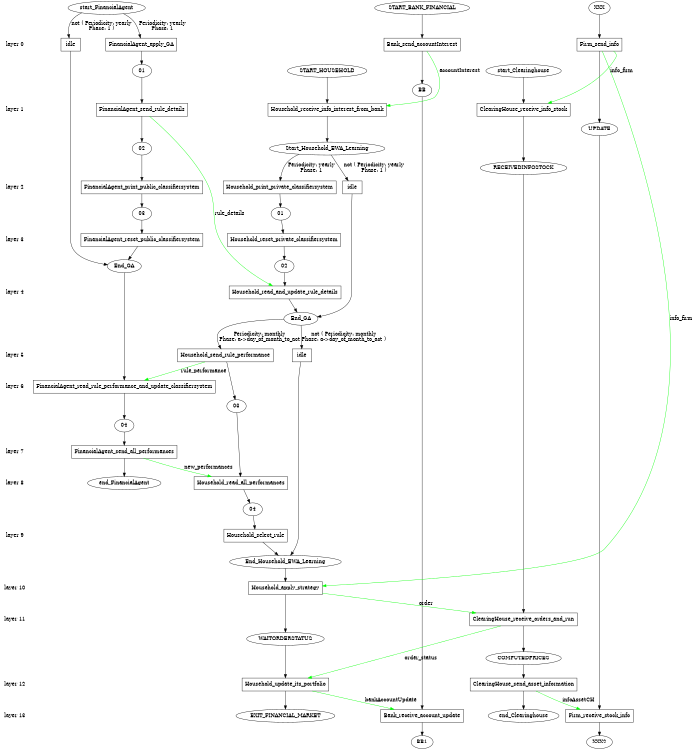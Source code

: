 digraph state_graph {
	rankdir=TB;
	size="8,5;"
	layer_0 [shape=plaintext, label="layer 0"];
	layer_1 [shape=plaintext, label="layer 1"];
	layer_0 -> layer_1 [style=invis];
	layer_2 [shape=plaintext, label="layer 2"];
	layer_1 -> layer_2 [style=invis];
	layer_3 [shape=plaintext, label="layer 3"];
	layer_2 -> layer_3 [style=invis];
	layer_4 [shape=plaintext, label="layer 4"];
	layer_3 -> layer_4 [style=invis];
	layer_5 [shape=plaintext, label="layer 5"];
	layer_4 -> layer_5 [style=invis];
	layer_6 [shape=plaintext, label="layer 6"];
	layer_5 -> layer_6 [style=invis];
	layer_7 [shape=plaintext, label="layer 7"];
	layer_6 -> layer_7 [style=invis];
	layer_8 [shape=plaintext, label="layer 8"];
	layer_7 -> layer_8 [style=invis];
	layer_9 [shape=plaintext, label="layer 9"];
	layer_8 -> layer_9 [style=invis];
	layer_10 [shape=plaintext, label="layer 10"];
	layer_9 -> layer_10 [style=invis];
	layer_11 [shape=plaintext, label="layer 11"];
	layer_10 -> layer_11 [style=invis];
	layer_12 [shape=plaintext, label="layer 12"];
	layer_11 -> layer_12 [style=invis];
	layer_13 [shape=plaintext, label="layer 13"];
	layer_12 -> layer_13 [style=invis];
	
	/* States */
	FinancialAgent_end_FinancialAgent [label = "end_FinancialAgent"]
	FinancialAgent_04 [label = "04"]
	FinancialAgent_03 [label = "03"]
	FinancialAgent_02 [label = "02"]
	FinancialAgent_01 [label = "01"]
	FinancialAgent_End_GA [label = "End_GA"]
	FinancialAgent_start_FinancialAgent [label = "start_FinancialAgent"]
	Household_EXIT_FINANCIAL_MARKET [label = "EXIT_FINANCIAL_MARKET"]
	Household_WAITORDERSTATUS [label = "WAITORDERSTATUS"]
	Household_START_HOUSEHOLD [label = "START_HOUSEHOLD"]
	Household_04 [label = "04"]
	Household_03 [label = "03"]
	Household_End_Household_EWA_Learning [label = "End_Household_EWA_Learning"]
	Household_02 [label = "02"]
	Household_01 [label = "01"]
	Household_End_GA [label = "End_GA"]
	Household_Start_Household_EWA_Learning [label = "Start_Household_EWA_Learning"]
	Clearinghouse_end_Clearinghouse [label = "end_Clearinghouse"]
	Clearinghouse_COMPUTEDPRICES [label = "COMPUTEDPRICES"]
	Clearinghouse_RECEIVEDINFOSTOCK [label = "RECEIVEDINFOSTOCK"]
	Clearinghouse_start_Clearinghouse [label = "start_Clearinghouse"]
	Bank_BB1 [label = "BB1"]
	Bank_BB [label = "BB"]
	Bank_START_BANK_FINANCIAL [label = "START_BANK_FINANCIAL"]
	Firm_XXX2 [label = "XXX2"]
	Firm_UPDATE [label = "UPDATE"]
	Firm_XXX [label = "XXX"]
	FinancialAgent_idle_start_FinancialAgent_End_GA [label = "idle", shape = rect]
	FinancialAgent_FinancialAgent_apply_GA_start_FinancialAgent_01 [label = "FinancialAgent_apply_GA", shape = rect]
	FinancialAgent_FinancialAgent_send_rule_details_01_02 [label = "FinancialAgent_send_rule_details", shape = rect]
	FinancialAgent_FinancialAgent_print_public_classifiersystem_02_03 [label = "FinancialAgent_print_public_classifiersystem", shape = rect]
	FinancialAgent_FinancialAgent_reset_public_classifiersystem_03_End_GA [label = "FinancialAgent_reset_public_classifiersystem", shape = rect]
	FinancialAgent_FinancialAgent_read_rule_performance_and_update_classifiersystem_End_GA_04 [label = "FinancialAgent_read_rule_performance_and_update_classifiersystem", shape = rect]
	FinancialAgent_FinancialAgent_send_all_performances_04_end_FinancialAgent [label = "FinancialAgent_send_all_performances", shape = rect]
	Household_idle_Start_Household_EWA_Learning_End_GA [label = "idle", shape = rect]
	Household_Household_print_private_classifiersystem_Start_Household_EWA_Learning_01 [label = "Household_print_private_classifiersystem", shape = rect]
	Household_Household_reset_private_classifiersystem_01_02 [label = "Household_reset_private_classifiersystem", shape = rect]
	Household_Household_read_and_update_rule_details_02_End_GA [label = "Household_read_and_update_rule_details", shape = rect]
	Household_idle_End_GA_End_Household_EWA_Learning [label = "idle", shape = rect]
	Household_Household_send_rule_performance_End_GA_03 [label = "Household_send_rule_performance", shape = rect]
	Household_Household_read_all_performances_03_04 [label = "Household_read_all_performances", shape = rect]
	Household_Household_select_rule_04_End_Household_EWA_Learning [label = "Household_select_rule", shape = rect]
	Household_Household_receive_info_interest_from_bank_START_HOUSEHOLD_Start_Household_EWA_Learning [label = "Household_receive_info_interest_from_bank", shape = rect]
	Household_Household_apply_strategy_End_Household_EWA_Learning_WAITORDERSTATUS [label = "Household_apply_strategy", shape = rect]
	Household_Household_update_its_portfolio_WAITORDERSTATUS_EXIT_FINANCIAL_MARKET [label = "Household_update_its_portfolio", shape = rect]
	Clearinghouse_ClearingHouse_receive_info_stock_start_Clearinghouse_RECEIVEDINFOSTOCK [label = "ClearingHouse_receive_info_stock", shape = rect]
	Clearinghouse_ClearingHouse_receive_orders_and_run_RECEIVEDINFOSTOCK_COMPUTEDPRICES [label = "ClearingHouse_receive_orders_and_run", shape = rect]
	Clearinghouse_ClearingHouse_send_asset_information_COMPUTEDPRICES_end_Clearinghouse [label = "ClearingHouse_send_asset_information", shape = rect]
	Bank_Bank_send_accountInterest_START_BANK_FINANCIAL_BB [label = "Bank_send_accountInterest", shape = rect]
	Bank_Bank_receive_account_update_BB_BB1 [label = "Bank_receive_account_update", shape = rect]
	Firm_Firm_send_info_XXX_UPDATE [label = "Firm_send_info", shape = rect]
	Firm_Firm_receive_stock_info_UPDATE_XXX2 [label = "Firm_receive_stock_info", shape = rect]
	
	/* Transitions */
	FinancialAgent_start_FinancialAgent -> FinancialAgent_idle_start_FinancialAgent_End_GA [ label = "not ( Periodicity: yearly\nPhase: 1 )"];
	FinancialAgent_idle_start_FinancialAgent_End_GA -> FinancialAgent_End_GA;
	FinancialAgent_start_FinancialAgent -> FinancialAgent_FinancialAgent_apply_GA_start_FinancialAgent_01 [ label = "Periodicity: yearly\nPhase: 1"];
	FinancialAgent_FinancialAgent_apply_GA_start_FinancialAgent_01 -> FinancialAgent_01;
	FinancialAgent_01 -> FinancialAgent_FinancialAgent_send_rule_details_01_02;
	FinancialAgent_FinancialAgent_send_rule_details_01_02 -> FinancialAgent_02;
	FinancialAgent_02 -> FinancialAgent_FinancialAgent_print_public_classifiersystem_02_03;
	FinancialAgent_FinancialAgent_print_public_classifiersystem_02_03 -> FinancialAgent_03;
	FinancialAgent_03 -> FinancialAgent_FinancialAgent_reset_public_classifiersystem_03_End_GA;
	FinancialAgent_FinancialAgent_reset_public_classifiersystem_03_End_GA -> FinancialAgent_End_GA;
	FinancialAgent_End_GA -> FinancialAgent_FinancialAgent_read_rule_performance_and_update_classifiersystem_End_GA_04;
	FinancialAgent_FinancialAgent_read_rule_performance_and_update_classifiersystem_End_GA_04 -> FinancialAgent_04;
	FinancialAgent_04 -> FinancialAgent_FinancialAgent_send_all_performances_04_end_FinancialAgent;
	FinancialAgent_FinancialAgent_send_all_performances_04_end_FinancialAgent -> FinancialAgent_end_FinancialAgent;
	Household_Start_Household_EWA_Learning -> Household_idle_Start_Household_EWA_Learning_End_GA [ label = "not ( Periodicity: yearly\nPhase: 1 )"];
	Household_idle_Start_Household_EWA_Learning_End_GA -> Household_End_GA;
	Household_Start_Household_EWA_Learning -> Household_Household_print_private_classifiersystem_Start_Household_EWA_Learning_01 [ label = "Periodicity: yearly\nPhase: 1"];
	Household_Household_print_private_classifiersystem_Start_Household_EWA_Learning_01 -> Household_01;
	Household_01 -> Household_Household_reset_private_classifiersystem_01_02;
	Household_Household_reset_private_classifiersystem_01_02 -> Household_02;
	Household_02 -> Household_Household_read_and_update_rule_details_02_End_GA;
	Household_Household_read_and_update_rule_details_02_End_GA -> Household_End_GA;
	Household_End_GA -> Household_idle_End_GA_End_Household_EWA_Learning [ label = "not ( Periodicity: monthly\nPhase: a->day_of_month_to_act )"];
	Household_idle_End_GA_End_Household_EWA_Learning -> Household_End_Household_EWA_Learning;
	Household_End_GA -> Household_Household_send_rule_performance_End_GA_03 [ label = "Periodicity: monthly\nPhase: a->day_of_month_to_act"];
	Household_Household_send_rule_performance_End_GA_03 -> Household_03;
	Household_03 -> Household_Household_read_all_performances_03_04;
	Household_Household_read_all_performances_03_04 -> Household_04;
	Household_04 -> Household_Household_select_rule_04_End_Household_EWA_Learning;
	Household_Household_select_rule_04_End_Household_EWA_Learning -> Household_End_Household_EWA_Learning;
	Household_START_HOUSEHOLD -> Household_Household_receive_info_interest_from_bank_START_HOUSEHOLD_Start_Household_EWA_Learning;
	Household_Household_receive_info_interest_from_bank_START_HOUSEHOLD_Start_Household_EWA_Learning -> Household_Start_Household_EWA_Learning;
	Household_End_Household_EWA_Learning -> Household_Household_apply_strategy_End_Household_EWA_Learning_WAITORDERSTATUS;
	Household_Household_apply_strategy_End_Household_EWA_Learning_WAITORDERSTATUS -> Household_WAITORDERSTATUS;
	Household_WAITORDERSTATUS -> Household_Household_update_its_portfolio_WAITORDERSTATUS_EXIT_FINANCIAL_MARKET;
	Household_Household_update_its_portfolio_WAITORDERSTATUS_EXIT_FINANCIAL_MARKET -> Household_EXIT_FINANCIAL_MARKET;
	Clearinghouse_start_Clearinghouse -> Clearinghouse_ClearingHouse_receive_info_stock_start_Clearinghouse_RECEIVEDINFOSTOCK;
	Clearinghouse_ClearingHouse_receive_info_stock_start_Clearinghouse_RECEIVEDINFOSTOCK -> Clearinghouse_RECEIVEDINFOSTOCK;
	Clearinghouse_RECEIVEDINFOSTOCK -> Clearinghouse_ClearingHouse_receive_orders_and_run_RECEIVEDINFOSTOCK_COMPUTEDPRICES;
	Clearinghouse_ClearingHouse_receive_orders_and_run_RECEIVEDINFOSTOCK_COMPUTEDPRICES -> Clearinghouse_COMPUTEDPRICES;
	Clearinghouse_COMPUTEDPRICES -> Clearinghouse_ClearingHouse_send_asset_information_COMPUTEDPRICES_end_Clearinghouse;
	Clearinghouse_ClearingHouse_send_asset_information_COMPUTEDPRICES_end_Clearinghouse -> Clearinghouse_end_Clearinghouse;
	Bank_START_BANK_FINANCIAL -> Bank_Bank_send_accountInterest_START_BANK_FINANCIAL_BB;
	Bank_Bank_send_accountInterest_START_BANK_FINANCIAL_BB -> Bank_BB;
	Bank_BB -> Bank_Bank_receive_account_update_BB_BB1;
	Bank_Bank_receive_account_update_BB_BB1 -> Bank_BB1;
	Firm_XXX -> Firm_Firm_send_info_XXX_UPDATE;
	Firm_Firm_send_info_XXX_UPDATE -> Firm_UPDATE;
	Firm_UPDATE -> Firm_Firm_receive_stock_info_UPDATE_XXX2;
	Firm_Firm_receive_stock_info_UPDATE_XXX2 -> Firm_XXX2;
	
	/* Communications */
	Clearinghouse_ClearingHouse_send_asset_information_COMPUTEDPRICES_end_Clearinghouse -> Firm_Firm_receive_stock_info_UPDATE_XXX2 [ label = "infoAssetCH" color="#00ff00" constraint=false];
	Household_Household_update_its_portfolio_WAITORDERSTATUS_EXIT_FINANCIAL_MARKET -> Bank_Bank_receive_account_update_BB_BB1 [ label = "bankAccountUpdate" color="#00ff00" constraint=false];
	Household_Household_apply_strategy_End_Household_EWA_Learning_WAITORDERSTATUS -> Clearinghouse_ClearingHouse_receive_orders_and_run_RECEIVEDINFOSTOCK_COMPUTEDPRICES [ label = "order" color="#00ff00" constraint=false];
	Firm_Firm_send_info_XXX_UPDATE -> Clearinghouse_ClearingHouse_receive_info_stock_start_Clearinghouse_RECEIVEDINFOSTOCK [ label = "info_firm" color="#00ff00" constraint=false];
	Clearinghouse_ClearingHouse_receive_orders_and_run_RECEIVEDINFOSTOCK_COMPUTEDPRICES -> Household_Household_update_its_portfolio_WAITORDERSTATUS_EXIT_FINANCIAL_MARKET [ label = "order_status" color="#00ff00" constraint=false];
	Firm_Firm_send_info_XXX_UPDATE -> Household_Household_apply_strategy_End_Household_EWA_Learning_WAITORDERSTATUS [ label = "info_firm" color="#00ff00" constraint=false];
	Bank_Bank_send_accountInterest_START_BANK_FINANCIAL_BB -> Household_Household_receive_info_interest_from_bank_START_HOUSEHOLD_Start_Household_EWA_Learning [ label = "accountInterest" color="#00ff00" constraint=false];
	FinancialAgent_FinancialAgent_send_all_performances_04_end_FinancialAgent -> Household_Household_read_all_performances_03_04 [ label = "new_performances" color="#00ff00" constraint=false];
	FinancialAgent_FinancialAgent_send_rule_details_01_02 -> Household_Household_read_and_update_rule_details_02_End_GA [ label = "rule_details" color="#00ff00" constraint=false];
	Household_Household_send_rule_performance_End_GA_03 -> FinancialAgent_FinancialAgent_read_rule_performance_and_update_classifiersystem_End_GA_04 [ label = "rule_performance" color="#00ff00" constraint=false];
	{ rank=same; layer_0;  FinancialAgent_idle_start_FinancialAgent_End_GA;  FinancialAgent_FinancialAgent_apply_GA_start_FinancialAgent_01;  Bank_Bank_send_accountInterest_START_BANK_FINANCIAL_BB;  Firm_Firm_send_info_XXX_UPDATE; }
	{ rank=same; layer_1;  FinancialAgent_FinancialAgent_send_rule_details_01_02;  Household_Household_receive_info_interest_from_bank_START_HOUSEHOLD_Start_Household_EWA_Learning;  Clearinghouse_ClearingHouse_receive_info_stock_start_Clearinghouse_RECEIVEDINFOSTOCK; }
	{ rank=same; layer_2;  FinancialAgent_FinancialAgent_print_public_classifiersystem_02_03;  Household_idle_Start_Household_EWA_Learning_End_GA;  Household_Household_print_private_classifiersystem_Start_Household_EWA_Learning_01; }
	{ rank=same; layer_3;  FinancialAgent_FinancialAgent_reset_public_classifiersystem_03_End_GA;  Household_Household_reset_private_classifiersystem_01_02; }
	{ rank=same; layer_4;  Household_Household_read_and_update_rule_details_02_End_GA; }
	{ rank=same; layer_5;  Household_idle_End_GA_End_Household_EWA_Learning;  Household_Household_send_rule_performance_End_GA_03; }
	{ rank=same; layer_6;  FinancialAgent_FinancialAgent_read_rule_performance_and_update_classifiersystem_End_GA_04; }
	{ rank=same; layer_7;  FinancialAgent_FinancialAgent_send_all_performances_04_end_FinancialAgent; }
	{ rank=same; layer_8;  Household_Household_read_all_performances_03_04; }
	{ rank=same; layer_9;  Household_Household_select_rule_04_End_Household_EWA_Learning; }
	{ rank=same; layer_10;  Household_Household_apply_strategy_End_Household_EWA_Learning_WAITORDERSTATUS; }
	{ rank=same; layer_11;  Clearinghouse_ClearingHouse_receive_orders_and_run_RECEIVEDINFOSTOCK_COMPUTEDPRICES; }
	{ rank=same; layer_12;  Household_Household_update_its_portfolio_WAITORDERSTATUS_EXIT_FINANCIAL_MARKET;  Clearinghouse_ClearingHouse_send_asset_information_COMPUTEDPRICES_end_Clearinghouse; }
	{ rank=same; layer_13;  Bank_Bank_receive_account_update_BB_BB1;  Firm_Firm_receive_stock_info_UPDATE_XXX2; }
}